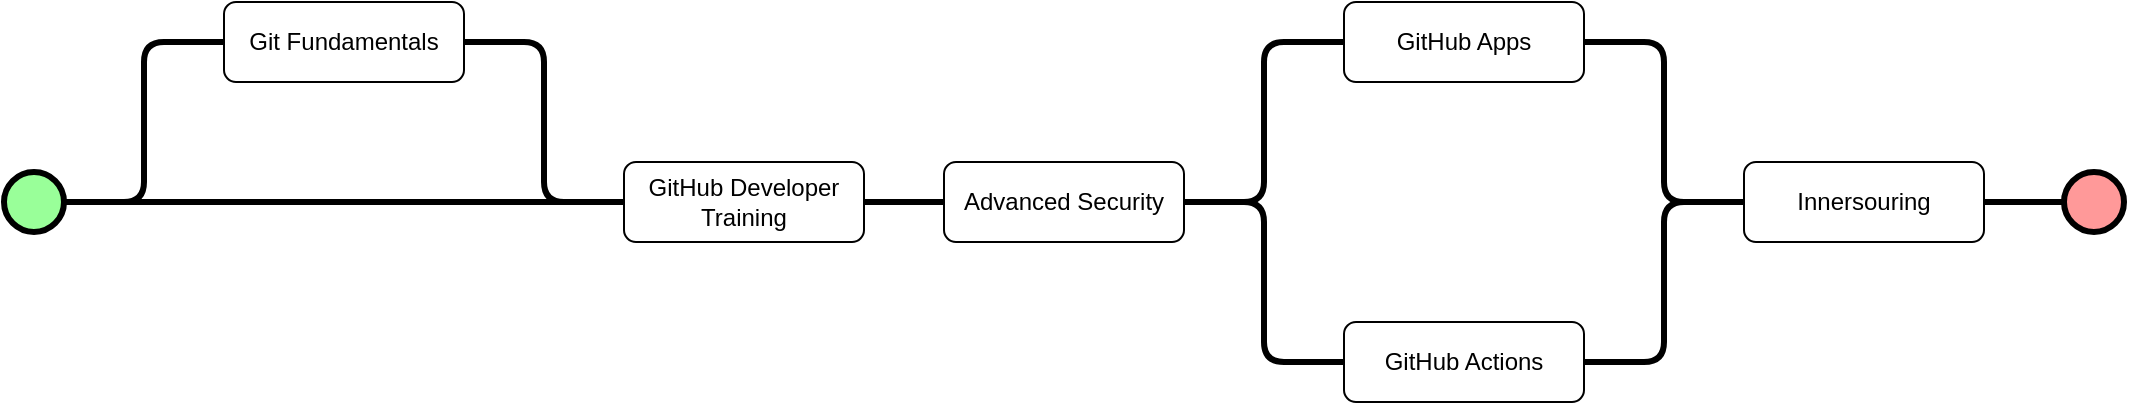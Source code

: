 <mxfile version="16.5.1" type="device"><diagram id="28vYVY6bIClMUsfVLSIi" name="Page-1"><mxGraphModel dx="1106" dy="997" grid="1" gridSize="10" guides="1" tooltips="1" connect="1" arrows="1" fold="1" page="1" pageScale="1" pageWidth="1100" pageHeight="850" math="0" shadow="0"><root><mxCell id="0"/><mxCell id="1" parent="0"/><mxCell id="Hx7NvPD4l8HOw-mt2YK4-4" style="edgeStyle=orthogonalEdgeStyle;rounded=1;orthogonalLoop=1;jettySize=auto;html=1;entryX=0;entryY=0.5;entryDx=0;entryDy=0;endArrow=none;endFill=0;strokeWidth=3;" edge="1" parent="1" source="Hx7NvPD4l8HOw-mt2YK4-1" target="Hx7NvPD4l8HOw-mt2YK4-3"><mxGeometry relative="1" as="geometry"/></mxCell><mxCell id="Hx7NvPD4l8HOw-mt2YK4-1" value="Git Fundamentals" style="rounded=1;whiteSpace=wrap;html=1;" vertex="1" parent="1"><mxGeometry x="120" y="120" width="120" height="40" as="geometry"/></mxCell><mxCell id="Hx7NvPD4l8HOw-mt2YK4-2" style="edgeStyle=orthogonalEdgeStyle;rounded=0;orthogonalLoop=1;jettySize=auto;html=1;exitX=0.5;exitY=1;exitDx=0;exitDy=0;" edge="1" parent="1" source="Hx7NvPD4l8HOw-mt2YK4-1" target="Hx7NvPD4l8HOw-mt2YK4-1"><mxGeometry relative="1" as="geometry"/></mxCell><mxCell id="Hx7NvPD4l8HOw-mt2YK4-9" style="edgeStyle=orthogonalEdgeStyle;rounded=1;orthogonalLoop=1;jettySize=auto;html=1;entryX=0;entryY=0.5;entryDx=0;entryDy=0;endArrow=none;endFill=0;strokeWidth=3;exitX=1;exitY=0.5;exitDx=0;exitDy=0;" edge="1" parent="1" source="Hx7NvPD4l8HOw-mt2YK4-18" target="Hx7NvPD4l8HOw-mt2YK4-7"><mxGeometry relative="1" as="geometry"/></mxCell><mxCell id="Hx7NvPD4l8HOw-mt2YK4-10" style="edgeStyle=orthogonalEdgeStyle;rounded=1;orthogonalLoop=1;jettySize=auto;html=1;entryX=0;entryY=0.5;entryDx=0;entryDy=0;endArrow=none;endFill=0;strokeWidth=3;exitX=1;exitY=0.5;exitDx=0;exitDy=0;" edge="1" parent="1" source="Hx7NvPD4l8HOw-mt2YK4-18" target="Hx7NvPD4l8HOw-mt2YK4-8"><mxGeometry relative="1" as="geometry"/></mxCell><mxCell id="Hx7NvPD4l8HOw-mt2YK4-22" value="" style="edgeStyle=orthogonalEdgeStyle;rounded=1;orthogonalLoop=1;jettySize=auto;html=1;endArrow=none;endFill=0;strokeWidth=3;" edge="1" parent="1" source="Hx7NvPD4l8HOw-mt2YK4-3" target="Hx7NvPD4l8HOw-mt2YK4-18"><mxGeometry relative="1" as="geometry"/></mxCell><mxCell id="Hx7NvPD4l8HOw-mt2YK4-3" value="GitHub Developer Training" style="rounded=1;whiteSpace=wrap;html=1;" vertex="1" parent="1"><mxGeometry x="320" y="200" width="120" height="40" as="geometry"/></mxCell><mxCell id="Hx7NvPD4l8HOw-mt2YK4-5" style="edgeStyle=orthogonalEdgeStyle;rounded=1;orthogonalLoop=1;jettySize=auto;html=1;entryX=0;entryY=0.5;entryDx=0;entryDy=0;endArrow=none;endFill=0;strokeWidth=3;" edge="1" parent="1" source="Hx7NvPD4l8HOw-mt2YK4-14" target="Hx7NvPD4l8HOw-mt2YK4-3"><mxGeometry relative="1" as="geometry"><mxPoint x="40" y="220" as="sourcePoint"/><mxPoint x="330" y="230" as="targetPoint"/></mxGeometry></mxCell><mxCell id="Hx7NvPD4l8HOw-mt2YK4-6" style="edgeStyle=orthogonalEdgeStyle;rounded=1;orthogonalLoop=1;jettySize=auto;html=1;entryX=0;entryY=0.5;entryDx=0;entryDy=0;endArrow=none;endFill=0;strokeWidth=3;exitX=1;exitY=0.5;exitDx=0;exitDy=0;" edge="1" parent="1" source="Hx7NvPD4l8HOw-mt2YK4-14" target="Hx7NvPD4l8HOw-mt2YK4-1"><mxGeometry relative="1" as="geometry"><mxPoint x="40" y="140" as="sourcePoint"/><mxPoint x="330" y="230" as="targetPoint"/><Array as="points"><mxPoint x="80" y="220"/><mxPoint x="80" y="140"/></Array></mxGeometry></mxCell><mxCell id="Hx7NvPD4l8HOw-mt2YK4-7" value="GitHub Actions" style="rounded=1;whiteSpace=wrap;html=1;" vertex="1" parent="1"><mxGeometry x="680" y="280" width="120" height="40" as="geometry"/></mxCell><mxCell id="Hx7NvPD4l8HOw-mt2YK4-8" value="GitHub Apps" style="rounded=1;whiteSpace=wrap;html=1;" vertex="1" parent="1"><mxGeometry x="680" y="120" width="120" height="40" as="geometry"/></mxCell><mxCell id="Hx7NvPD4l8HOw-mt2YK4-11" style="edgeStyle=orthogonalEdgeStyle;rounded=1;orthogonalLoop=1;jettySize=auto;html=1;endArrow=none;endFill=0;strokeWidth=3;exitX=1;exitY=0.5;exitDx=0;exitDy=0;entryX=0;entryY=0.5;entryDx=0;entryDy=0;" edge="1" parent="1" source="Hx7NvPD4l8HOw-mt2YK4-7" target="Hx7NvPD4l8HOw-mt2YK4-20"><mxGeometry relative="1" as="geometry"><mxPoint x="450" y="230" as="sourcePoint"/><mxPoint x="760" y="190" as="targetPoint"/></mxGeometry></mxCell><mxCell id="Hx7NvPD4l8HOw-mt2YK4-12" style="edgeStyle=orthogonalEdgeStyle;rounded=1;orthogonalLoop=1;jettySize=auto;html=1;endArrow=none;endFill=0;strokeWidth=3;exitX=1;exitY=0.5;exitDx=0;exitDy=0;entryX=0;entryY=0.5;entryDx=0;entryDy=0;" edge="1" parent="1" source="Hx7NvPD4l8HOw-mt2YK4-8" target="Hx7NvPD4l8HOw-mt2YK4-20"><mxGeometry relative="1" as="geometry"><mxPoint x="650" y="190" as="sourcePoint"/><mxPoint x="700" y="250" as="targetPoint"/></mxGeometry></mxCell><mxCell id="Hx7NvPD4l8HOw-mt2YK4-14" value="" style="ellipse;whiteSpace=wrap;html=1;aspect=fixed;fillColor=#99FF99;strokeWidth=3;" vertex="1" parent="1"><mxGeometry x="10" y="205" width="30" height="30" as="geometry"/></mxCell><mxCell id="Hx7NvPD4l8HOw-mt2YK4-17" value="" style="ellipse;whiteSpace=wrap;html=1;aspect=fixed;fillColor=#FF9999;strokeWidth=3;" vertex="1" parent="1"><mxGeometry x="1040" y="205" width="30" height="30" as="geometry"/></mxCell><mxCell id="Hx7NvPD4l8HOw-mt2YK4-18" value="Advanced Security" style="rounded=1;whiteSpace=wrap;html=1;" vertex="1" parent="1"><mxGeometry x="480" y="200" width="120" height="40" as="geometry"/></mxCell><mxCell id="Hx7NvPD4l8HOw-mt2YK4-21" value="" style="edgeStyle=orthogonalEdgeStyle;rounded=1;orthogonalLoop=1;jettySize=auto;html=1;endArrow=none;endFill=0;strokeWidth=3;" edge="1" parent="1" source="Hx7NvPD4l8HOw-mt2YK4-20" target="Hx7NvPD4l8HOw-mt2YK4-17"><mxGeometry relative="1" as="geometry"/></mxCell><mxCell id="Hx7NvPD4l8HOw-mt2YK4-20" value="Innersouring" style="rounded=1;whiteSpace=wrap;html=1;" vertex="1" parent="1"><mxGeometry x="880" y="200" width="120" height="40" as="geometry"/></mxCell></root></mxGraphModel></diagram></mxfile>